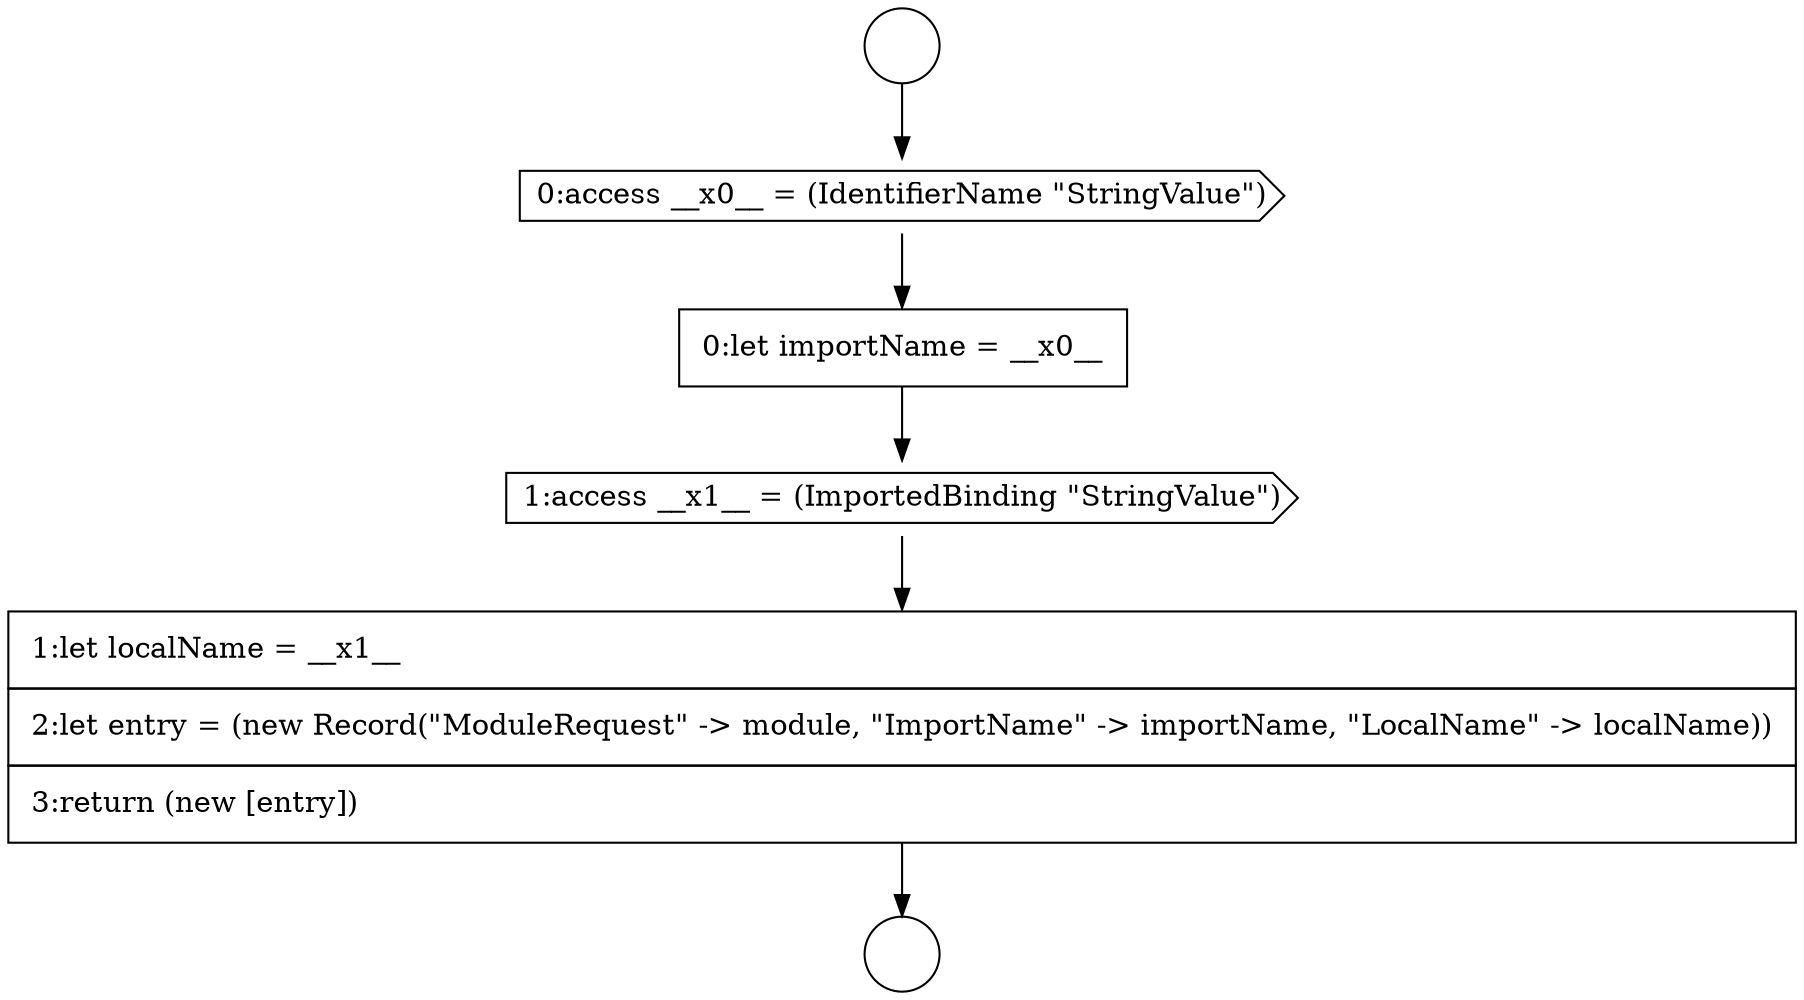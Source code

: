 digraph {
  node9657 [shape=none, margin=0, label=<<font color="black">
    <table border="0" cellborder="1" cellspacing="0" cellpadding="10">
      <tr><td align="left">0:let importName = __x0__</td></tr>
    </table>
  </font>> color="black" fillcolor="white" style=filled]
  node9658 [shape=cds, label=<<font color="black">1:access __x1__ = (ImportedBinding &quot;StringValue&quot;)</font>> color="black" fillcolor="white" style=filled]
  node9659 [shape=none, margin=0, label=<<font color="black">
    <table border="0" cellborder="1" cellspacing="0" cellpadding="10">
      <tr><td align="left">1:let localName = __x1__</td></tr>
      <tr><td align="left">2:let entry = (new Record(&quot;ModuleRequest&quot; -&gt; module, &quot;ImportName&quot; -&gt; importName, &quot;LocalName&quot; -&gt; localName))</td></tr>
      <tr><td align="left">3:return (new [entry])</td></tr>
    </table>
  </font>> color="black" fillcolor="white" style=filled]
  node9655 [shape=circle label=" " color="black" fillcolor="white" style=filled]
  node9656 [shape=cds, label=<<font color="black">0:access __x0__ = (IdentifierName &quot;StringValue&quot;)</font>> color="black" fillcolor="white" style=filled]
  node9654 [shape=circle label=" " color="black" fillcolor="white" style=filled]
  node9659 -> node9655 [ color="black"]
  node9656 -> node9657 [ color="black"]
  node9654 -> node9656 [ color="black"]
  node9657 -> node9658 [ color="black"]
  node9658 -> node9659 [ color="black"]
}
